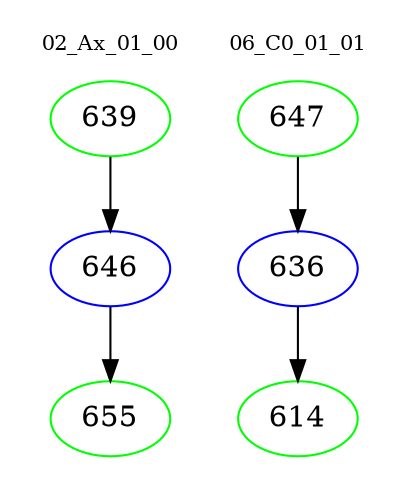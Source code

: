digraph{
subgraph cluster_0 {
color = white
label = "02_Ax_01_00";
fontsize=10;
T0_639 [label="639", color="green"]
T0_639 -> T0_646 [color="black"]
T0_646 [label="646", color="blue"]
T0_646 -> T0_655 [color="black"]
T0_655 [label="655", color="green"]
}
subgraph cluster_1 {
color = white
label = "06_C0_01_01";
fontsize=10;
T1_647 [label="647", color="green"]
T1_647 -> T1_636 [color="black"]
T1_636 [label="636", color="blue"]
T1_636 -> T1_614 [color="black"]
T1_614 [label="614", color="green"]
}
}
